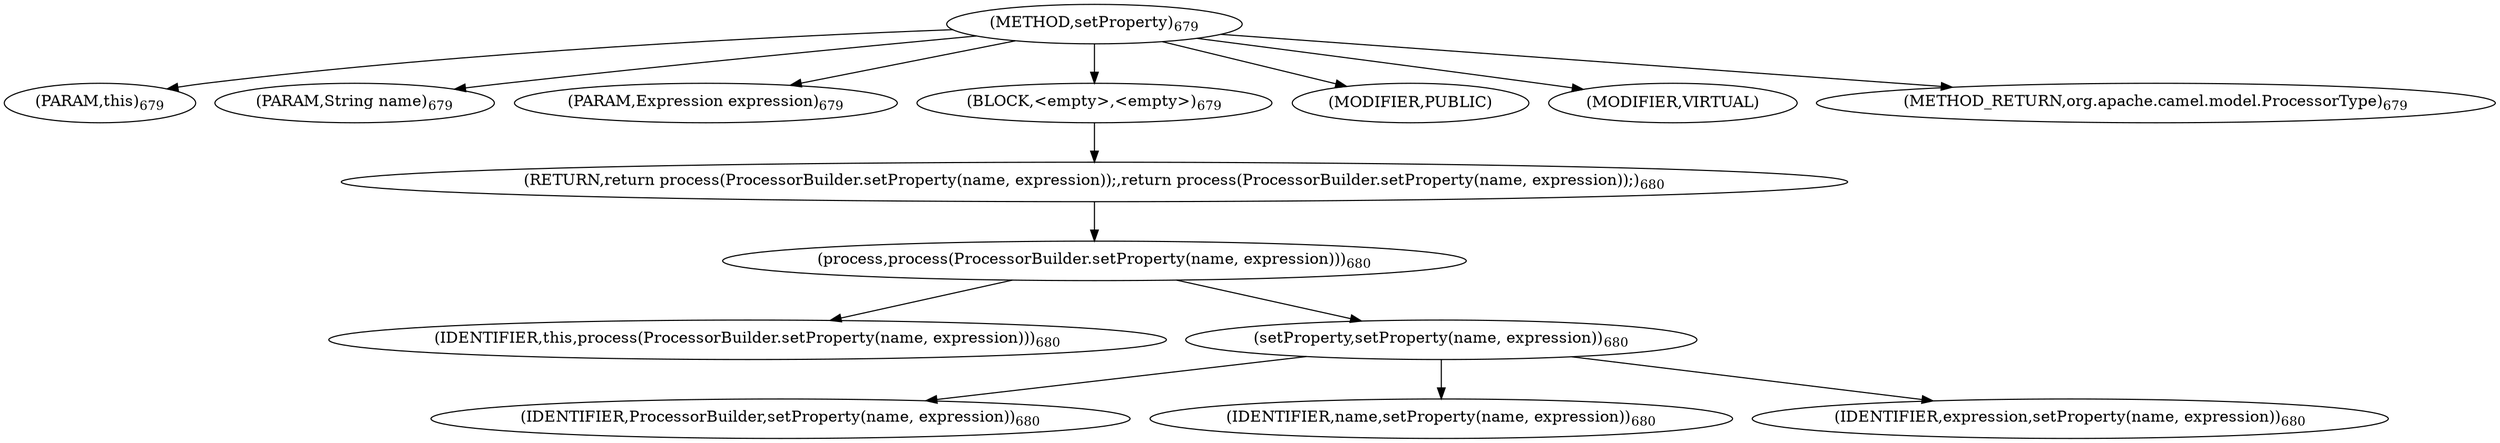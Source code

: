 digraph "setProperty" {  
"1337" [label = <(METHOD,setProperty)<SUB>679</SUB>> ]
"193" [label = <(PARAM,this)<SUB>679</SUB>> ]
"1338" [label = <(PARAM,String name)<SUB>679</SUB>> ]
"1339" [label = <(PARAM,Expression expression)<SUB>679</SUB>> ]
"1340" [label = <(BLOCK,&lt;empty&gt;,&lt;empty&gt;)<SUB>679</SUB>> ]
"1341" [label = <(RETURN,return process(ProcessorBuilder.setProperty(name, expression));,return process(ProcessorBuilder.setProperty(name, expression));)<SUB>680</SUB>> ]
"1342" [label = <(process,process(ProcessorBuilder.setProperty(name, expression)))<SUB>680</SUB>> ]
"192" [label = <(IDENTIFIER,this,process(ProcessorBuilder.setProperty(name, expression)))<SUB>680</SUB>> ]
"1343" [label = <(setProperty,setProperty(name, expression))<SUB>680</SUB>> ]
"1344" [label = <(IDENTIFIER,ProcessorBuilder,setProperty(name, expression))<SUB>680</SUB>> ]
"1345" [label = <(IDENTIFIER,name,setProperty(name, expression))<SUB>680</SUB>> ]
"1346" [label = <(IDENTIFIER,expression,setProperty(name, expression))<SUB>680</SUB>> ]
"1347" [label = <(MODIFIER,PUBLIC)> ]
"1348" [label = <(MODIFIER,VIRTUAL)> ]
"1349" [label = <(METHOD_RETURN,org.apache.camel.model.ProcessorType)<SUB>679</SUB>> ]
  "1337" -> "193" 
  "1337" -> "1338" 
  "1337" -> "1339" 
  "1337" -> "1340" 
  "1337" -> "1347" 
  "1337" -> "1348" 
  "1337" -> "1349" 
  "1340" -> "1341" 
  "1341" -> "1342" 
  "1342" -> "192" 
  "1342" -> "1343" 
  "1343" -> "1344" 
  "1343" -> "1345" 
  "1343" -> "1346" 
}
